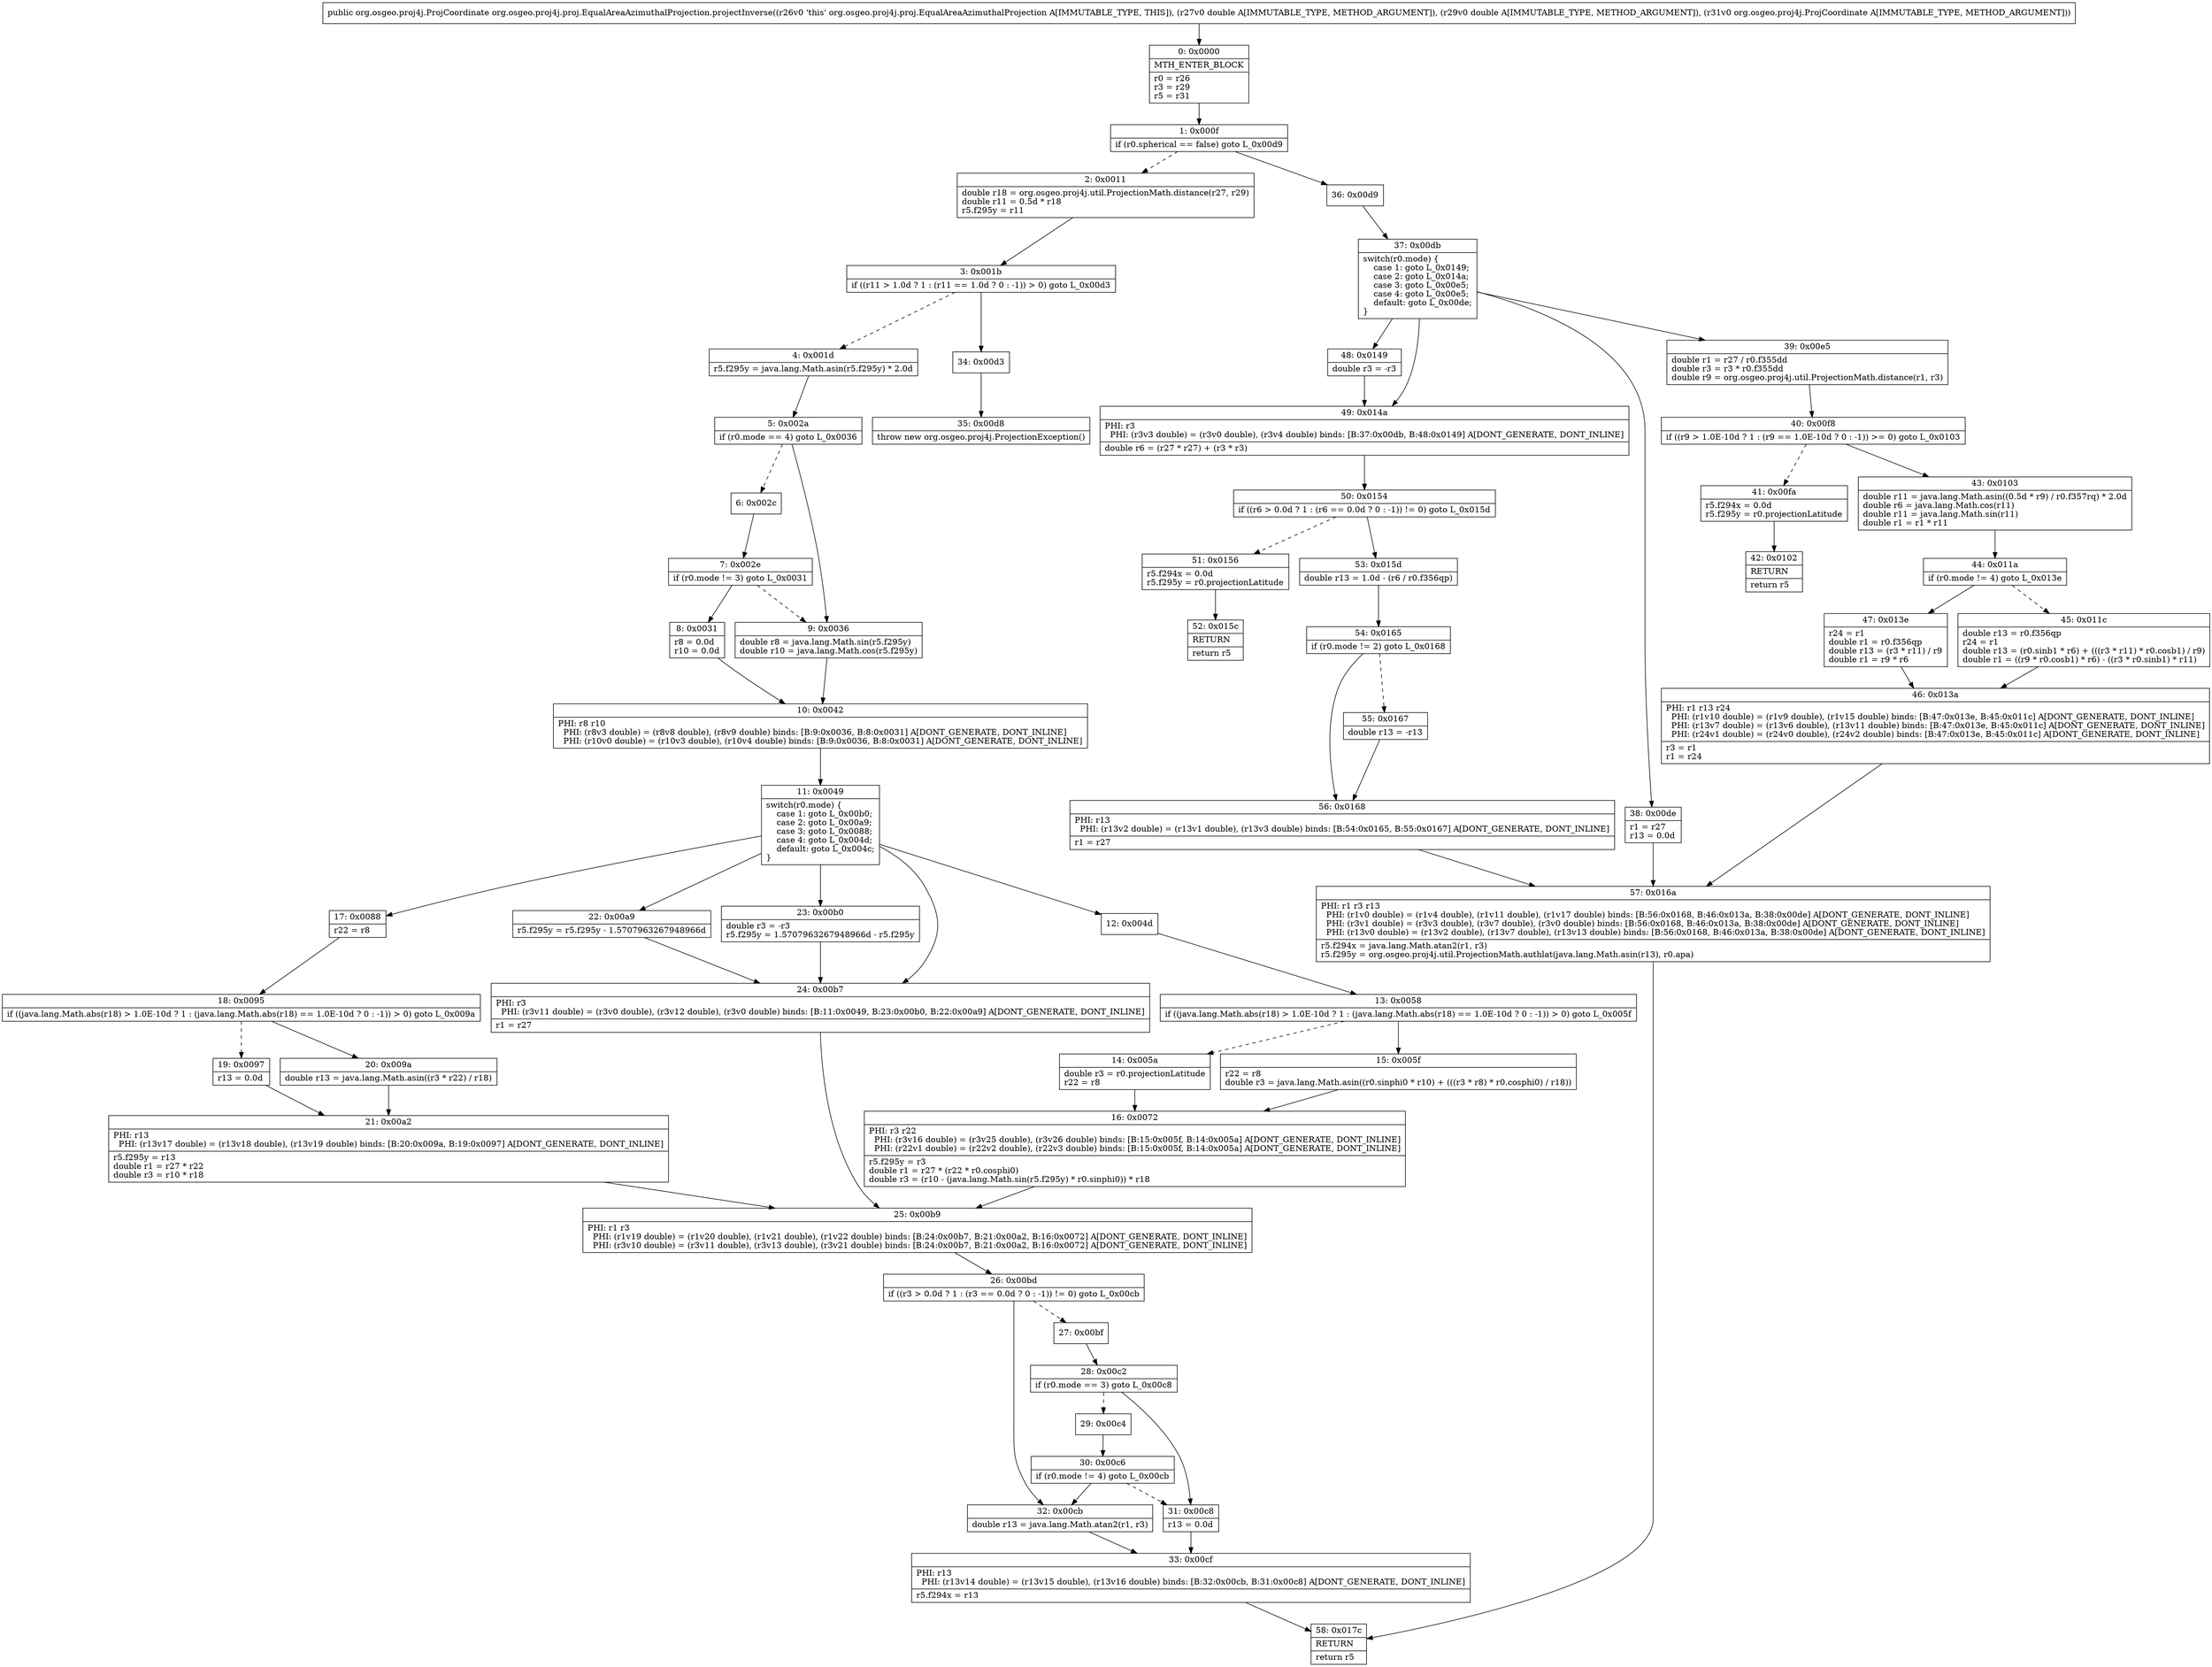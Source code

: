 digraph "CFG fororg.osgeo.proj4j.proj.EqualAreaAzimuthalProjection.projectInverse(DDLorg\/osgeo\/proj4j\/ProjCoordinate;)Lorg\/osgeo\/proj4j\/ProjCoordinate;" {
Node_0 [shape=record,label="{0\:\ 0x0000|MTH_ENTER_BLOCK\l|r0 = r26\lr3 = r29\lr5 = r31\l}"];
Node_1 [shape=record,label="{1\:\ 0x000f|if (r0.spherical == false) goto L_0x00d9\l}"];
Node_2 [shape=record,label="{2\:\ 0x0011|double r18 = org.osgeo.proj4j.util.ProjectionMath.distance(r27, r29)\ldouble r11 = 0.5d * r18\lr5.f295y = r11\l}"];
Node_3 [shape=record,label="{3\:\ 0x001b|if ((r11 \> 1.0d ? 1 : (r11 == 1.0d ? 0 : \-1)) \> 0) goto L_0x00d3\l}"];
Node_4 [shape=record,label="{4\:\ 0x001d|r5.f295y = java.lang.Math.asin(r5.f295y) * 2.0d\l}"];
Node_5 [shape=record,label="{5\:\ 0x002a|if (r0.mode == 4) goto L_0x0036\l}"];
Node_6 [shape=record,label="{6\:\ 0x002c}"];
Node_7 [shape=record,label="{7\:\ 0x002e|if (r0.mode != 3) goto L_0x0031\l}"];
Node_8 [shape=record,label="{8\:\ 0x0031|r8 = 0.0d\lr10 = 0.0d\l}"];
Node_9 [shape=record,label="{9\:\ 0x0036|double r8 = java.lang.Math.sin(r5.f295y)\ldouble r10 = java.lang.Math.cos(r5.f295y)\l}"];
Node_10 [shape=record,label="{10\:\ 0x0042|PHI: r8 r10 \l  PHI: (r8v3 double) = (r8v8 double), (r8v9 double) binds: [B:9:0x0036, B:8:0x0031] A[DONT_GENERATE, DONT_INLINE]\l  PHI: (r10v0 double) = (r10v3 double), (r10v4 double) binds: [B:9:0x0036, B:8:0x0031] A[DONT_GENERATE, DONT_INLINE]\l}"];
Node_11 [shape=record,label="{11\:\ 0x0049|switch(r0.mode) \{\l    case 1: goto L_0x00b0;\l    case 2: goto L_0x00a9;\l    case 3: goto L_0x0088;\l    case 4: goto L_0x004d;\l    default: goto L_0x004c;\l\}\l}"];
Node_12 [shape=record,label="{12\:\ 0x004d}"];
Node_13 [shape=record,label="{13\:\ 0x0058|if ((java.lang.Math.abs(r18) \> 1.0E\-10d ? 1 : (java.lang.Math.abs(r18) == 1.0E\-10d ? 0 : \-1)) \> 0) goto L_0x005f\l}"];
Node_14 [shape=record,label="{14\:\ 0x005a|double r3 = r0.projectionLatitude\lr22 = r8\l}"];
Node_15 [shape=record,label="{15\:\ 0x005f|r22 = r8\ldouble r3 = java.lang.Math.asin((r0.sinphi0 * r10) + (((r3 * r8) * r0.cosphi0) \/ r18))\l}"];
Node_16 [shape=record,label="{16\:\ 0x0072|PHI: r3 r22 \l  PHI: (r3v16 double) = (r3v25 double), (r3v26 double) binds: [B:15:0x005f, B:14:0x005a] A[DONT_GENERATE, DONT_INLINE]\l  PHI: (r22v1 double) = (r22v2 double), (r22v3 double) binds: [B:15:0x005f, B:14:0x005a] A[DONT_GENERATE, DONT_INLINE]\l|r5.f295y = r3\ldouble r1 = r27 * (r22 * r0.cosphi0)\ldouble r3 = (r10 \- (java.lang.Math.sin(r5.f295y) * r0.sinphi0)) * r18\l}"];
Node_17 [shape=record,label="{17\:\ 0x0088|r22 = r8\l}"];
Node_18 [shape=record,label="{18\:\ 0x0095|if ((java.lang.Math.abs(r18) \> 1.0E\-10d ? 1 : (java.lang.Math.abs(r18) == 1.0E\-10d ? 0 : \-1)) \> 0) goto L_0x009a\l}"];
Node_19 [shape=record,label="{19\:\ 0x0097|r13 = 0.0d\l}"];
Node_20 [shape=record,label="{20\:\ 0x009a|double r13 = java.lang.Math.asin((r3 * r22) \/ r18)\l}"];
Node_21 [shape=record,label="{21\:\ 0x00a2|PHI: r13 \l  PHI: (r13v17 double) = (r13v18 double), (r13v19 double) binds: [B:20:0x009a, B:19:0x0097] A[DONT_GENERATE, DONT_INLINE]\l|r5.f295y = r13\ldouble r1 = r27 * r22\ldouble r3 = r10 * r18\l}"];
Node_22 [shape=record,label="{22\:\ 0x00a9|r5.f295y = r5.f295y \- 1.5707963267948966d\l}"];
Node_23 [shape=record,label="{23\:\ 0x00b0|double r3 = \-r3\lr5.f295y = 1.5707963267948966d \- r5.f295y\l}"];
Node_24 [shape=record,label="{24\:\ 0x00b7|PHI: r3 \l  PHI: (r3v11 double) = (r3v0 double), (r3v12 double), (r3v0 double) binds: [B:11:0x0049, B:23:0x00b0, B:22:0x00a9] A[DONT_GENERATE, DONT_INLINE]\l|r1 = r27\l}"];
Node_25 [shape=record,label="{25\:\ 0x00b9|PHI: r1 r3 \l  PHI: (r1v19 double) = (r1v20 double), (r1v21 double), (r1v22 double) binds: [B:24:0x00b7, B:21:0x00a2, B:16:0x0072] A[DONT_GENERATE, DONT_INLINE]\l  PHI: (r3v10 double) = (r3v11 double), (r3v13 double), (r3v21 double) binds: [B:24:0x00b7, B:21:0x00a2, B:16:0x0072] A[DONT_GENERATE, DONT_INLINE]\l}"];
Node_26 [shape=record,label="{26\:\ 0x00bd|if ((r3 \> 0.0d ? 1 : (r3 == 0.0d ? 0 : \-1)) != 0) goto L_0x00cb\l}"];
Node_27 [shape=record,label="{27\:\ 0x00bf}"];
Node_28 [shape=record,label="{28\:\ 0x00c2|if (r0.mode == 3) goto L_0x00c8\l}"];
Node_29 [shape=record,label="{29\:\ 0x00c4}"];
Node_30 [shape=record,label="{30\:\ 0x00c6|if (r0.mode != 4) goto L_0x00cb\l}"];
Node_31 [shape=record,label="{31\:\ 0x00c8|r13 = 0.0d\l}"];
Node_32 [shape=record,label="{32\:\ 0x00cb|double r13 = java.lang.Math.atan2(r1, r3)\l}"];
Node_33 [shape=record,label="{33\:\ 0x00cf|PHI: r13 \l  PHI: (r13v14 double) = (r13v15 double), (r13v16 double) binds: [B:32:0x00cb, B:31:0x00c8] A[DONT_GENERATE, DONT_INLINE]\l|r5.f294x = r13\l}"];
Node_34 [shape=record,label="{34\:\ 0x00d3}"];
Node_35 [shape=record,label="{35\:\ 0x00d8|throw new org.osgeo.proj4j.ProjectionException()\l}"];
Node_36 [shape=record,label="{36\:\ 0x00d9}"];
Node_37 [shape=record,label="{37\:\ 0x00db|switch(r0.mode) \{\l    case 1: goto L_0x0149;\l    case 2: goto L_0x014a;\l    case 3: goto L_0x00e5;\l    case 4: goto L_0x00e5;\l    default: goto L_0x00de;\l\}\l}"];
Node_38 [shape=record,label="{38\:\ 0x00de|r1 = r27\lr13 = 0.0d\l}"];
Node_39 [shape=record,label="{39\:\ 0x00e5|double r1 = r27 \/ r0.f355dd\ldouble r3 = r3 * r0.f355dd\ldouble r9 = org.osgeo.proj4j.util.ProjectionMath.distance(r1, r3)\l}"];
Node_40 [shape=record,label="{40\:\ 0x00f8|if ((r9 \> 1.0E\-10d ? 1 : (r9 == 1.0E\-10d ? 0 : \-1)) \>= 0) goto L_0x0103\l}"];
Node_41 [shape=record,label="{41\:\ 0x00fa|r5.f294x = 0.0d\lr5.f295y = r0.projectionLatitude\l}"];
Node_42 [shape=record,label="{42\:\ 0x0102|RETURN\l|return r5\l}"];
Node_43 [shape=record,label="{43\:\ 0x0103|double r11 = java.lang.Math.asin((0.5d * r9) \/ r0.f357rq) * 2.0d\ldouble r6 = java.lang.Math.cos(r11)\ldouble r11 = java.lang.Math.sin(r11)\ldouble r1 = r1 * r11\l}"];
Node_44 [shape=record,label="{44\:\ 0x011a|if (r0.mode != 4) goto L_0x013e\l}"];
Node_45 [shape=record,label="{45\:\ 0x011c|double r13 = r0.f356qp\lr24 = r1\ldouble r13 = (r0.sinb1 * r6) + (((r3 * r11) * r0.cosb1) \/ r9)\ldouble r1 = ((r9 * r0.cosb1) * r6) \- ((r3 * r0.sinb1) * r11)\l}"];
Node_46 [shape=record,label="{46\:\ 0x013a|PHI: r1 r13 r24 \l  PHI: (r1v10 double) = (r1v9 double), (r1v15 double) binds: [B:47:0x013e, B:45:0x011c] A[DONT_GENERATE, DONT_INLINE]\l  PHI: (r13v7 double) = (r13v6 double), (r13v11 double) binds: [B:47:0x013e, B:45:0x011c] A[DONT_GENERATE, DONT_INLINE]\l  PHI: (r24v1 double) = (r24v0 double), (r24v2 double) binds: [B:47:0x013e, B:45:0x011c] A[DONT_GENERATE, DONT_INLINE]\l|r3 = r1\lr1 = r24\l}"];
Node_47 [shape=record,label="{47\:\ 0x013e|r24 = r1\ldouble r1 = r0.f356qp\ldouble r13 = (r3 * r11) \/ r9\ldouble r1 = r9 * r6\l}"];
Node_48 [shape=record,label="{48\:\ 0x0149|double r3 = \-r3\l}"];
Node_49 [shape=record,label="{49\:\ 0x014a|PHI: r3 \l  PHI: (r3v3 double) = (r3v0 double), (r3v4 double) binds: [B:37:0x00db, B:48:0x0149] A[DONT_GENERATE, DONT_INLINE]\l|double r6 = (r27 * r27) + (r3 * r3)\l}"];
Node_50 [shape=record,label="{50\:\ 0x0154|if ((r6 \> 0.0d ? 1 : (r6 == 0.0d ? 0 : \-1)) != 0) goto L_0x015d\l}"];
Node_51 [shape=record,label="{51\:\ 0x0156|r5.f294x = 0.0d\lr5.f295y = r0.projectionLatitude\l}"];
Node_52 [shape=record,label="{52\:\ 0x015c|RETURN\l|return r5\l}"];
Node_53 [shape=record,label="{53\:\ 0x015d|double r13 = 1.0d \- (r6 \/ r0.f356qp)\l}"];
Node_54 [shape=record,label="{54\:\ 0x0165|if (r0.mode != 2) goto L_0x0168\l}"];
Node_55 [shape=record,label="{55\:\ 0x0167|double r13 = \-r13\l}"];
Node_56 [shape=record,label="{56\:\ 0x0168|PHI: r13 \l  PHI: (r13v2 double) = (r13v1 double), (r13v3 double) binds: [B:54:0x0165, B:55:0x0167] A[DONT_GENERATE, DONT_INLINE]\l|r1 = r27\l}"];
Node_57 [shape=record,label="{57\:\ 0x016a|PHI: r1 r3 r13 \l  PHI: (r1v0 double) = (r1v4 double), (r1v11 double), (r1v17 double) binds: [B:56:0x0168, B:46:0x013a, B:38:0x00de] A[DONT_GENERATE, DONT_INLINE]\l  PHI: (r3v1 double) = (r3v3 double), (r3v7 double), (r3v0 double) binds: [B:56:0x0168, B:46:0x013a, B:38:0x00de] A[DONT_GENERATE, DONT_INLINE]\l  PHI: (r13v0 double) = (r13v2 double), (r13v7 double), (r13v13 double) binds: [B:56:0x0168, B:46:0x013a, B:38:0x00de] A[DONT_GENERATE, DONT_INLINE]\l|r5.f294x = java.lang.Math.atan2(r1, r3)\lr5.f295y = org.osgeo.proj4j.util.ProjectionMath.authlat(java.lang.Math.asin(r13), r0.apa)\l}"];
Node_58 [shape=record,label="{58\:\ 0x017c|RETURN\l|return r5\l}"];
MethodNode[shape=record,label="{public org.osgeo.proj4j.ProjCoordinate org.osgeo.proj4j.proj.EqualAreaAzimuthalProjection.projectInverse((r26v0 'this' org.osgeo.proj4j.proj.EqualAreaAzimuthalProjection A[IMMUTABLE_TYPE, THIS]), (r27v0 double A[IMMUTABLE_TYPE, METHOD_ARGUMENT]), (r29v0 double A[IMMUTABLE_TYPE, METHOD_ARGUMENT]), (r31v0 org.osgeo.proj4j.ProjCoordinate A[IMMUTABLE_TYPE, METHOD_ARGUMENT])) }"];
MethodNode -> Node_0;
Node_0 -> Node_1;
Node_1 -> Node_2[style=dashed];
Node_1 -> Node_36;
Node_2 -> Node_3;
Node_3 -> Node_4[style=dashed];
Node_3 -> Node_34;
Node_4 -> Node_5;
Node_5 -> Node_6[style=dashed];
Node_5 -> Node_9;
Node_6 -> Node_7;
Node_7 -> Node_8;
Node_7 -> Node_9[style=dashed];
Node_8 -> Node_10;
Node_9 -> Node_10;
Node_10 -> Node_11;
Node_11 -> Node_12;
Node_11 -> Node_17;
Node_11 -> Node_22;
Node_11 -> Node_23;
Node_11 -> Node_24;
Node_12 -> Node_13;
Node_13 -> Node_14[style=dashed];
Node_13 -> Node_15;
Node_14 -> Node_16;
Node_15 -> Node_16;
Node_16 -> Node_25;
Node_17 -> Node_18;
Node_18 -> Node_19[style=dashed];
Node_18 -> Node_20;
Node_19 -> Node_21;
Node_20 -> Node_21;
Node_21 -> Node_25;
Node_22 -> Node_24;
Node_23 -> Node_24;
Node_24 -> Node_25;
Node_25 -> Node_26;
Node_26 -> Node_27[style=dashed];
Node_26 -> Node_32;
Node_27 -> Node_28;
Node_28 -> Node_29[style=dashed];
Node_28 -> Node_31;
Node_29 -> Node_30;
Node_30 -> Node_31[style=dashed];
Node_30 -> Node_32;
Node_31 -> Node_33;
Node_32 -> Node_33;
Node_33 -> Node_58;
Node_34 -> Node_35;
Node_36 -> Node_37;
Node_37 -> Node_38;
Node_37 -> Node_39;
Node_37 -> Node_48;
Node_37 -> Node_49;
Node_38 -> Node_57;
Node_39 -> Node_40;
Node_40 -> Node_41[style=dashed];
Node_40 -> Node_43;
Node_41 -> Node_42;
Node_43 -> Node_44;
Node_44 -> Node_45[style=dashed];
Node_44 -> Node_47;
Node_45 -> Node_46;
Node_46 -> Node_57;
Node_47 -> Node_46;
Node_48 -> Node_49;
Node_49 -> Node_50;
Node_50 -> Node_51[style=dashed];
Node_50 -> Node_53;
Node_51 -> Node_52;
Node_53 -> Node_54;
Node_54 -> Node_55[style=dashed];
Node_54 -> Node_56;
Node_55 -> Node_56;
Node_56 -> Node_57;
Node_57 -> Node_58;
}

